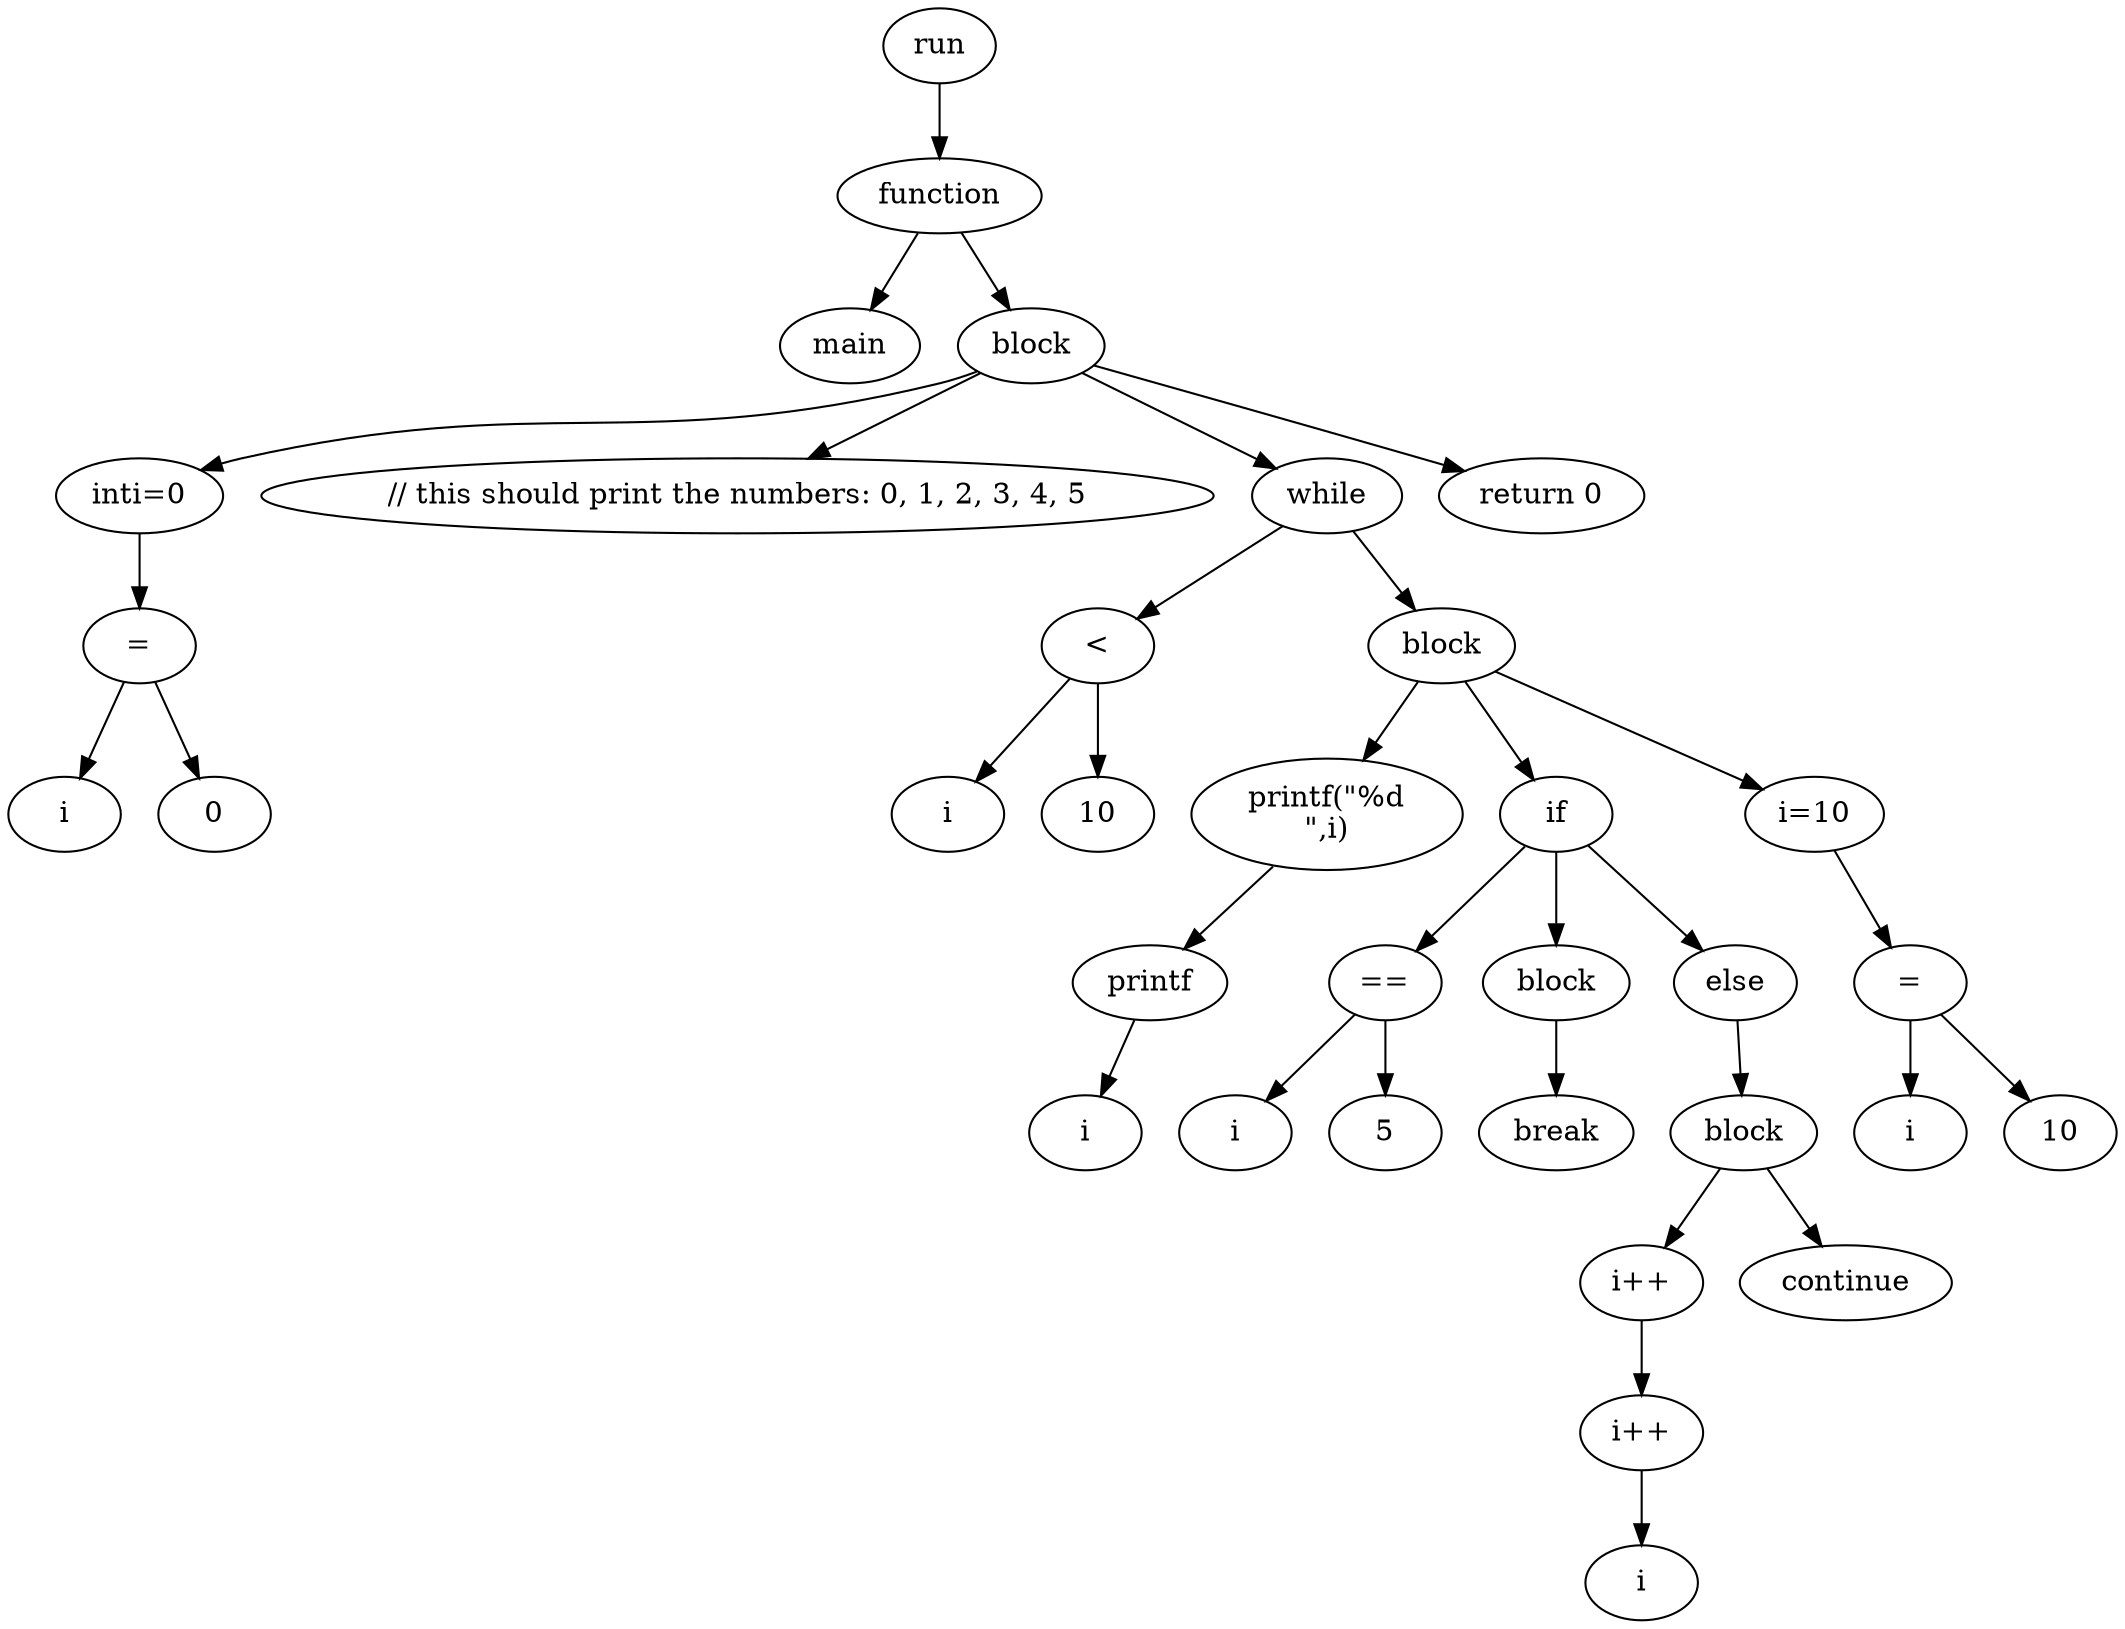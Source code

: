 digraph {
	8743554920941 [label=run]
	8743555221336 [label=function]
	8743554920941 -> 8743555221336
	8743555221408 [label=main]
	8743555221336 -> 8743555221408
	8743555221366 [label=block]
	8743555221336 -> 8743555221366
	8743555221369 [label="inti=0"]
	8743555221366 -> 8743555221369
	8743555221468 [label="="]
	8743555221369 -> 8743555221468
	8743555221411 [label=i]
	8743555221468 -> 8743555221411
	8743555221402 [label=0]
	8743555221468 -> 8743555221402
	8743555221399 [label="// this should print the numbers: 0, 1, 2, 3, 4, 5
"]
	8743555221366 -> 8743555221399
	8743555221213 [label=while]
	8743555221366 -> 8743555221213
	8743554974597 [label="<"]
	8743555221213 -> 8743554974597
	8743554974090 [label=i]
	8743554974597 -> 8743554974090
	8743554974168 [label=10]
	8743554974597 -> 8743554974168
	8743554974495 [label=block]
	8743555221213 -> 8743554974495
	8743554973961 [label="printf(\"%d\n\",i)"]
	8743554974495 -> 8743554973961
	8743554973706 [label=printf]
	8743554973961 -> 8743554973706
	8743554974315 [label=i]
	8743554973706 -> 8743554974315
	8743554974657 [label=if]
	8743554974495 -> 8743554974657
	8743554974522 [label="=="]
	8743554974657 -> 8743554974522
	8743554974702 [label=i]
	8743554974522 -> 8743554974702
	8743554974249 [label=5]
	8743554974522 -> 8743554974249
	8743554974312 [label=block]
	8743554974657 -> 8743554974312
	8743554974393 [label=break]
	8743554974312 -> 8743554974393
	8743554973925 [label=else]
	8743554974657 -> 8743554973925
	8743554974135 [label=block]
	8743554973925 -> 8743554974135
	8743554973772 [label="i++"]
	8743554974135 -> 8743554973772
	8743554973796 [label="i++"]
	8743554973772 -> 8743554973796
	8743554974054 [label=i]
	8743554973796 -> 8743554974054
	8743554973868 [label=continue]
	8743554974135 -> 8743554973868
	8743554973916 [label="i=10"]
	8743554974495 -> 8743554973916
	8743554974519 [label="="]
	8743554973916 -> 8743554974519
	8743554974669 [label=i]
	8743554974519 -> 8743554974669
	8743554973841 [label=10]
	8743554974519 -> 8743554973841
	8743554974345 [label="return 0"]
	8743555221366 -> 8743554974345
}
